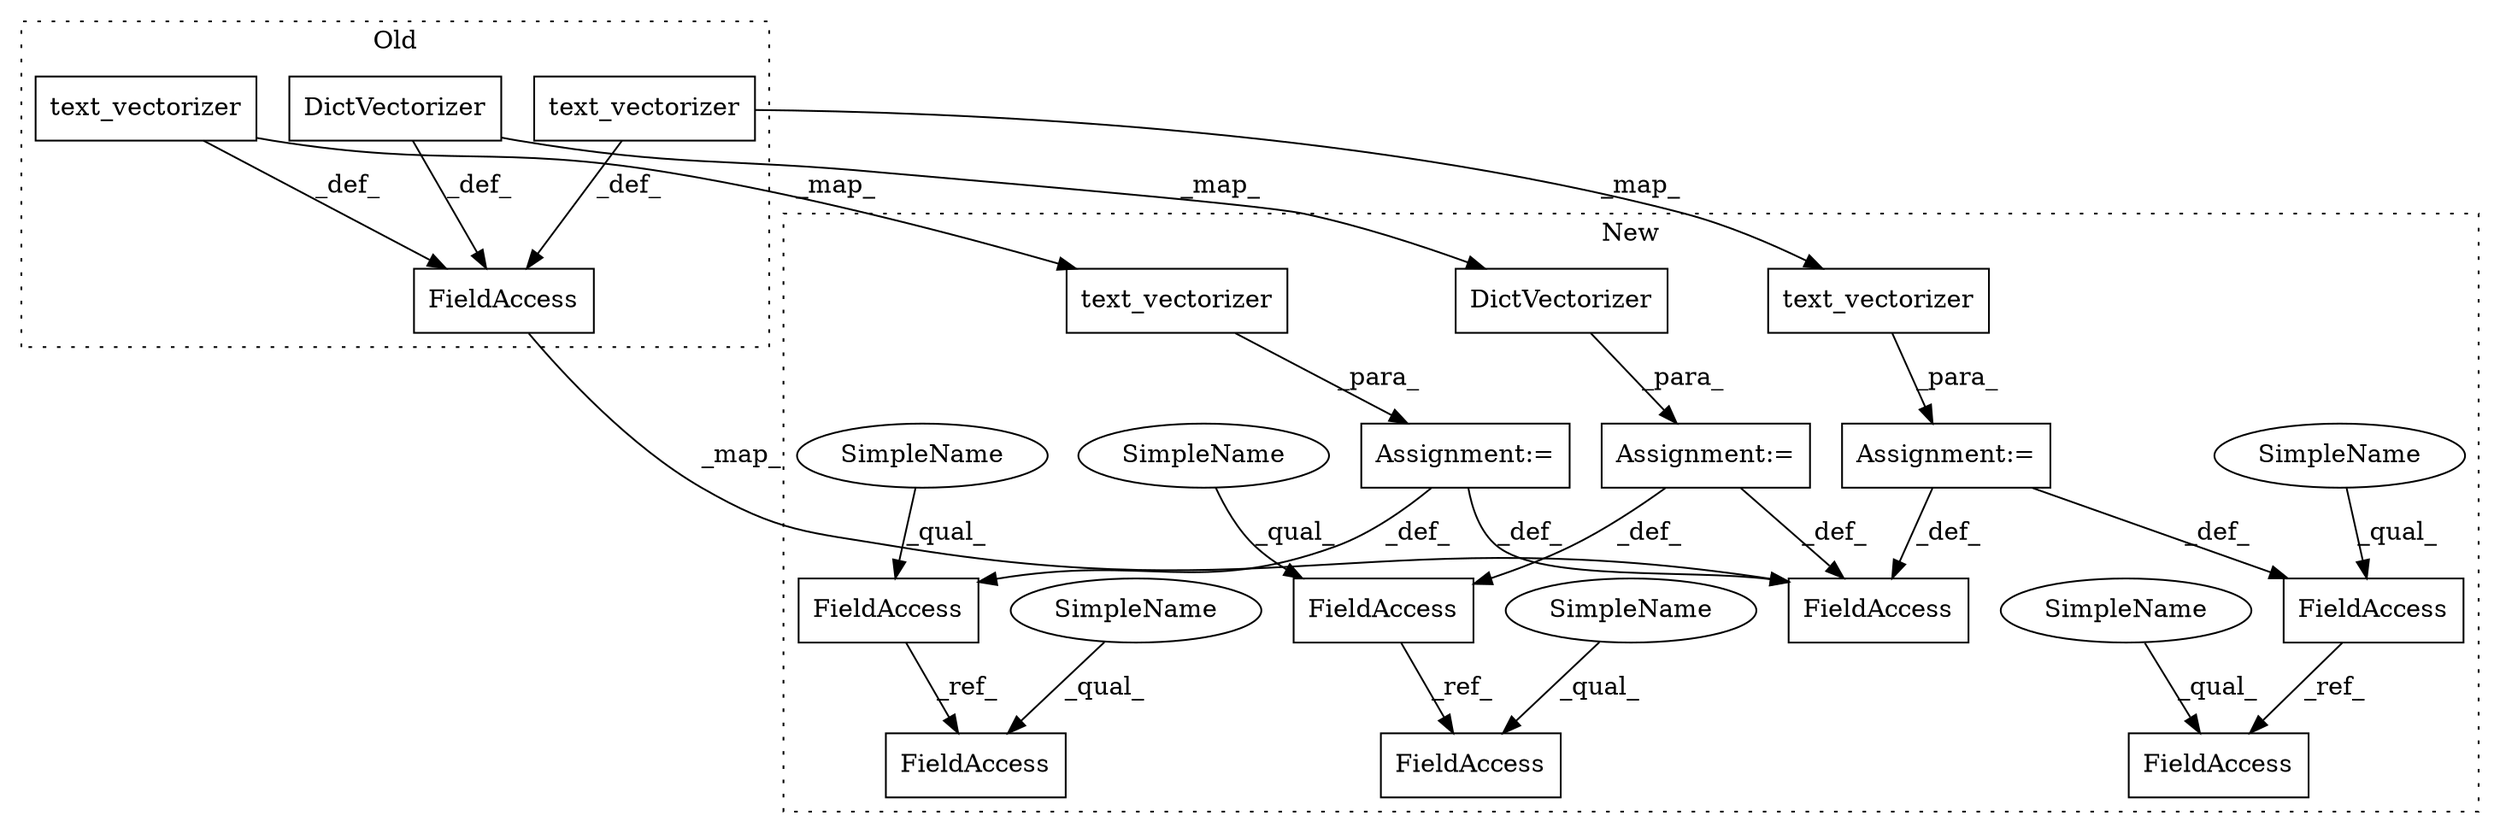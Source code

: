 digraph G {
subgraph cluster0 {
1 [label="DictVectorizer" a="32" s="1304" l="16" shape="box"];
4 [label="FieldAccess" a="22" s="1015" l="24" shape="box"];
5 [label="text_vectorizer" a="32" s="1612,1637" l="16,1" shape="box"];
16 [label="text_vectorizer" a="32" s="1450,1475" l="16,1" shape="box"];
label = "Old";
style="dotted";
}
subgraph cluster1 {
2 [label="DictVectorizer" a="32" s="1036" l="16" shape="box"];
3 [label="FieldAccess" a="22" s="1179" l="24" shape="box"];
6 [label="text_vectorizer" a="32" s="1147,1172" l="16,1" shape="box"];
7 [label="FieldAccess" a="22" s="1117" l="24" shape="box"];
8 [label="FieldAccess" a="22" s="1015" l="20" shape="box"];
9 [label="FieldAccess" a="22" s="1468" l="20" shape="box"];
10 [label="FieldAccess" a="22" s="1765" l="24" shape="box"];
11 [label="FieldAccess" a="22" s="1058" l="21" shape="box"];
12 [label="FieldAccess" a="22" s="1613" l="21" shape="box"];
13 [label="Assignment:=" a="7" s="1035" l="1" shape="box"];
14 [label="Assignment:=" a="7" s="1141" l="1" shape="box"];
15 [label="text_vectorizer" a="32" s="1085,1110" l="16,1" shape="box"];
17 [label="Assignment:=" a="7" s="1079" l="1" shape="box"];
18 [label="SimpleName" a="42" s="1015" l="4" shape="ellipse"];
19 [label="SimpleName" a="42" s="1468" l="4" shape="ellipse"];
20 [label="SimpleName" a="42" s="1058" l="4" shape="ellipse"];
21 [label="SimpleName" a="42" s="1765" l="4" shape="ellipse"];
22 [label="SimpleName" a="42" s="1613" l="4" shape="ellipse"];
23 [label="SimpleName" a="42" s="1117" l="4" shape="ellipse"];
label = "New";
style="dotted";
}
1 -> 4 [label="_def_"];
1 -> 2 [label="_map_"];
2 -> 13 [label="_para_"];
4 -> 3 [label="_map_"];
5 -> 4 [label="_def_"];
5 -> 6 [label="_map_"];
6 -> 14 [label="_para_"];
7 -> 10 [label="_ref_"];
8 -> 9 [label="_ref_"];
11 -> 12 [label="_ref_"];
13 -> 3 [label="_def_"];
13 -> 8 [label="_def_"];
14 -> 7 [label="_def_"];
14 -> 3 [label="_def_"];
15 -> 17 [label="_para_"];
16 -> 4 [label="_def_"];
16 -> 15 [label="_map_"];
17 -> 3 [label="_def_"];
17 -> 11 [label="_def_"];
18 -> 8 [label="_qual_"];
19 -> 9 [label="_qual_"];
20 -> 11 [label="_qual_"];
21 -> 10 [label="_qual_"];
22 -> 12 [label="_qual_"];
23 -> 7 [label="_qual_"];
}